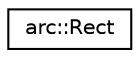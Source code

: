 digraph "Graphical Class Hierarchy"
{
 // LATEX_PDF_SIZE
  edge [fontname="Helvetica",fontsize="10",labelfontname="Helvetica",labelfontsize="10"];
  node [fontname="Helvetica",fontsize="10",shape=record];
  rankdir="LR";
  Node0 [label="arc::Rect",height=0.2,width=0.4,color="black", fillcolor="white", style="filled",URL="$structarc_1_1Rect.html",tooltip=" "];
}
